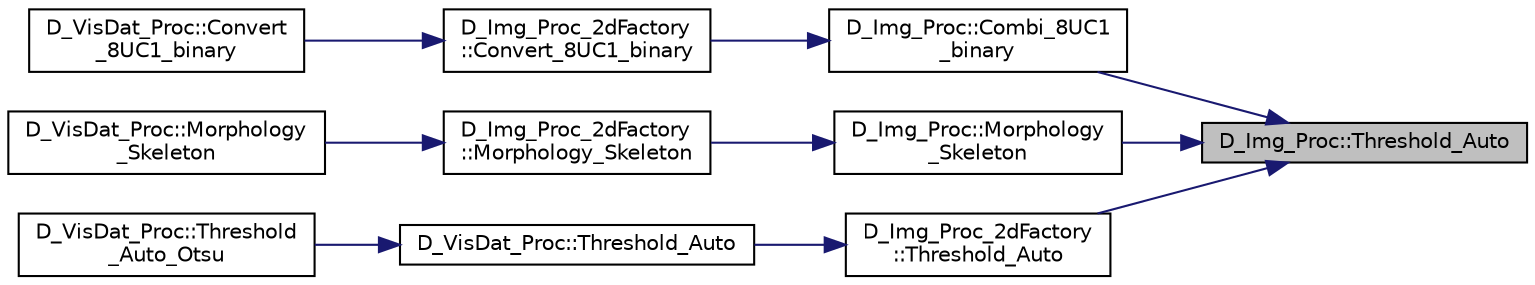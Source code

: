 digraph "D_Img_Proc::Threshold_Auto"
{
 // LATEX_PDF_SIZE
  edge [fontname="Helvetica",fontsize="10",labelfontname="Helvetica",labelfontsize="10"];
  node [fontname="Helvetica",fontsize="10",shape=record];
  rankdir="RL";
  Node1 [label="D_Img_Proc::Threshold_Auto",height=0.2,width=0.4,color="black", fillcolor="grey75", style="filled", fontcolor="black",tooltip=" "];
  Node1 -> Node2 [dir="back",color="midnightblue",fontsize="10",style="solid"];
  Node2 [label="D_Img_Proc::Combi_8UC1\l_binary",height=0.2,width=0.4,color="black", fillcolor="white", style="filled",URL="$class_d___img___proc.html#a270b6a33fcabacf654e1c290ff53ae82",tooltip=" "];
  Node2 -> Node3 [dir="back",color="midnightblue",fontsize="10",style="solid"];
  Node3 [label="D_Img_Proc_2dFactory\l::Convert_8UC1_binary",height=0.2,width=0.4,color="black", fillcolor="white", style="filled",URL="$class_d___img___proc__2d_factory.html#a4071ce25c76e2d17712428450a1292db",tooltip=" "];
  Node3 -> Node4 [dir="back",color="midnightblue",fontsize="10",style="solid"];
  Node4 [label="D_VisDat_Proc::Convert\l_8UC1_binary",height=0.2,width=0.4,color="black", fillcolor="white", style="filled",URL="$class_d___vis_dat___proc.html#ab5dbdaf7764c89d0f26af6b253c7be7d",tooltip=" "];
  Node1 -> Node5 [dir="back",color="midnightblue",fontsize="10",style="solid"];
  Node5 [label="D_Img_Proc::Morphology\l_Skeleton",height=0.2,width=0.4,color="black", fillcolor="white", style="filled",URL="$class_d___img___proc.html#ae743cee338c9673c8cc84b00f8300f39",tooltip=" "];
  Node5 -> Node6 [dir="back",color="midnightblue",fontsize="10",style="solid"];
  Node6 [label="D_Img_Proc_2dFactory\l::Morphology_Skeleton",height=0.2,width=0.4,color="black", fillcolor="white", style="filled",URL="$class_d___img___proc__2d_factory.html#acefcf599dd6991fc1b8125b8368a30dd",tooltip=" "];
  Node6 -> Node7 [dir="back",color="midnightblue",fontsize="10",style="solid"];
  Node7 [label="D_VisDat_Proc::Morphology\l_Skeleton",height=0.2,width=0.4,color="black", fillcolor="white", style="filled",URL="$class_d___vis_dat___proc.html#aba504cec190d1059808b1c8160e67519",tooltip=" "];
  Node1 -> Node8 [dir="back",color="midnightblue",fontsize="10",style="solid"];
  Node8 [label="D_Img_Proc_2dFactory\l::Threshold_Auto",height=0.2,width=0.4,color="black", fillcolor="white", style="filled",URL="$class_d___img___proc__2d_factory.html#a43a412b3b9f5d46d7279b3fbfaf0a72d",tooltip=" "];
  Node8 -> Node9 [dir="back",color="midnightblue",fontsize="10",style="solid"];
  Node9 [label="D_VisDat_Proc::Threshold_Auto",height=0.2,width=0.4,color="black", fillcolor="white", style="filled",URL="$class_d___vis_dat___proc.html#ad3f8510bf1511f16e76bf39d75d8a0b7",tooltip=" "];
  Node9 -> Node10 [dir="back",color="midnightblue",fontsize="10",style="solid"];
  Node10 [label="D_VisDat_Proc::Threshold\l_Auto_Otsu",height=0.2,width=0.4,color="black", fillcolor="white", style="filled",URL="$class_d___vis_dat___proc.html#a375306a5691e77c85c033fad740f80da",tooltip=" "];
}
